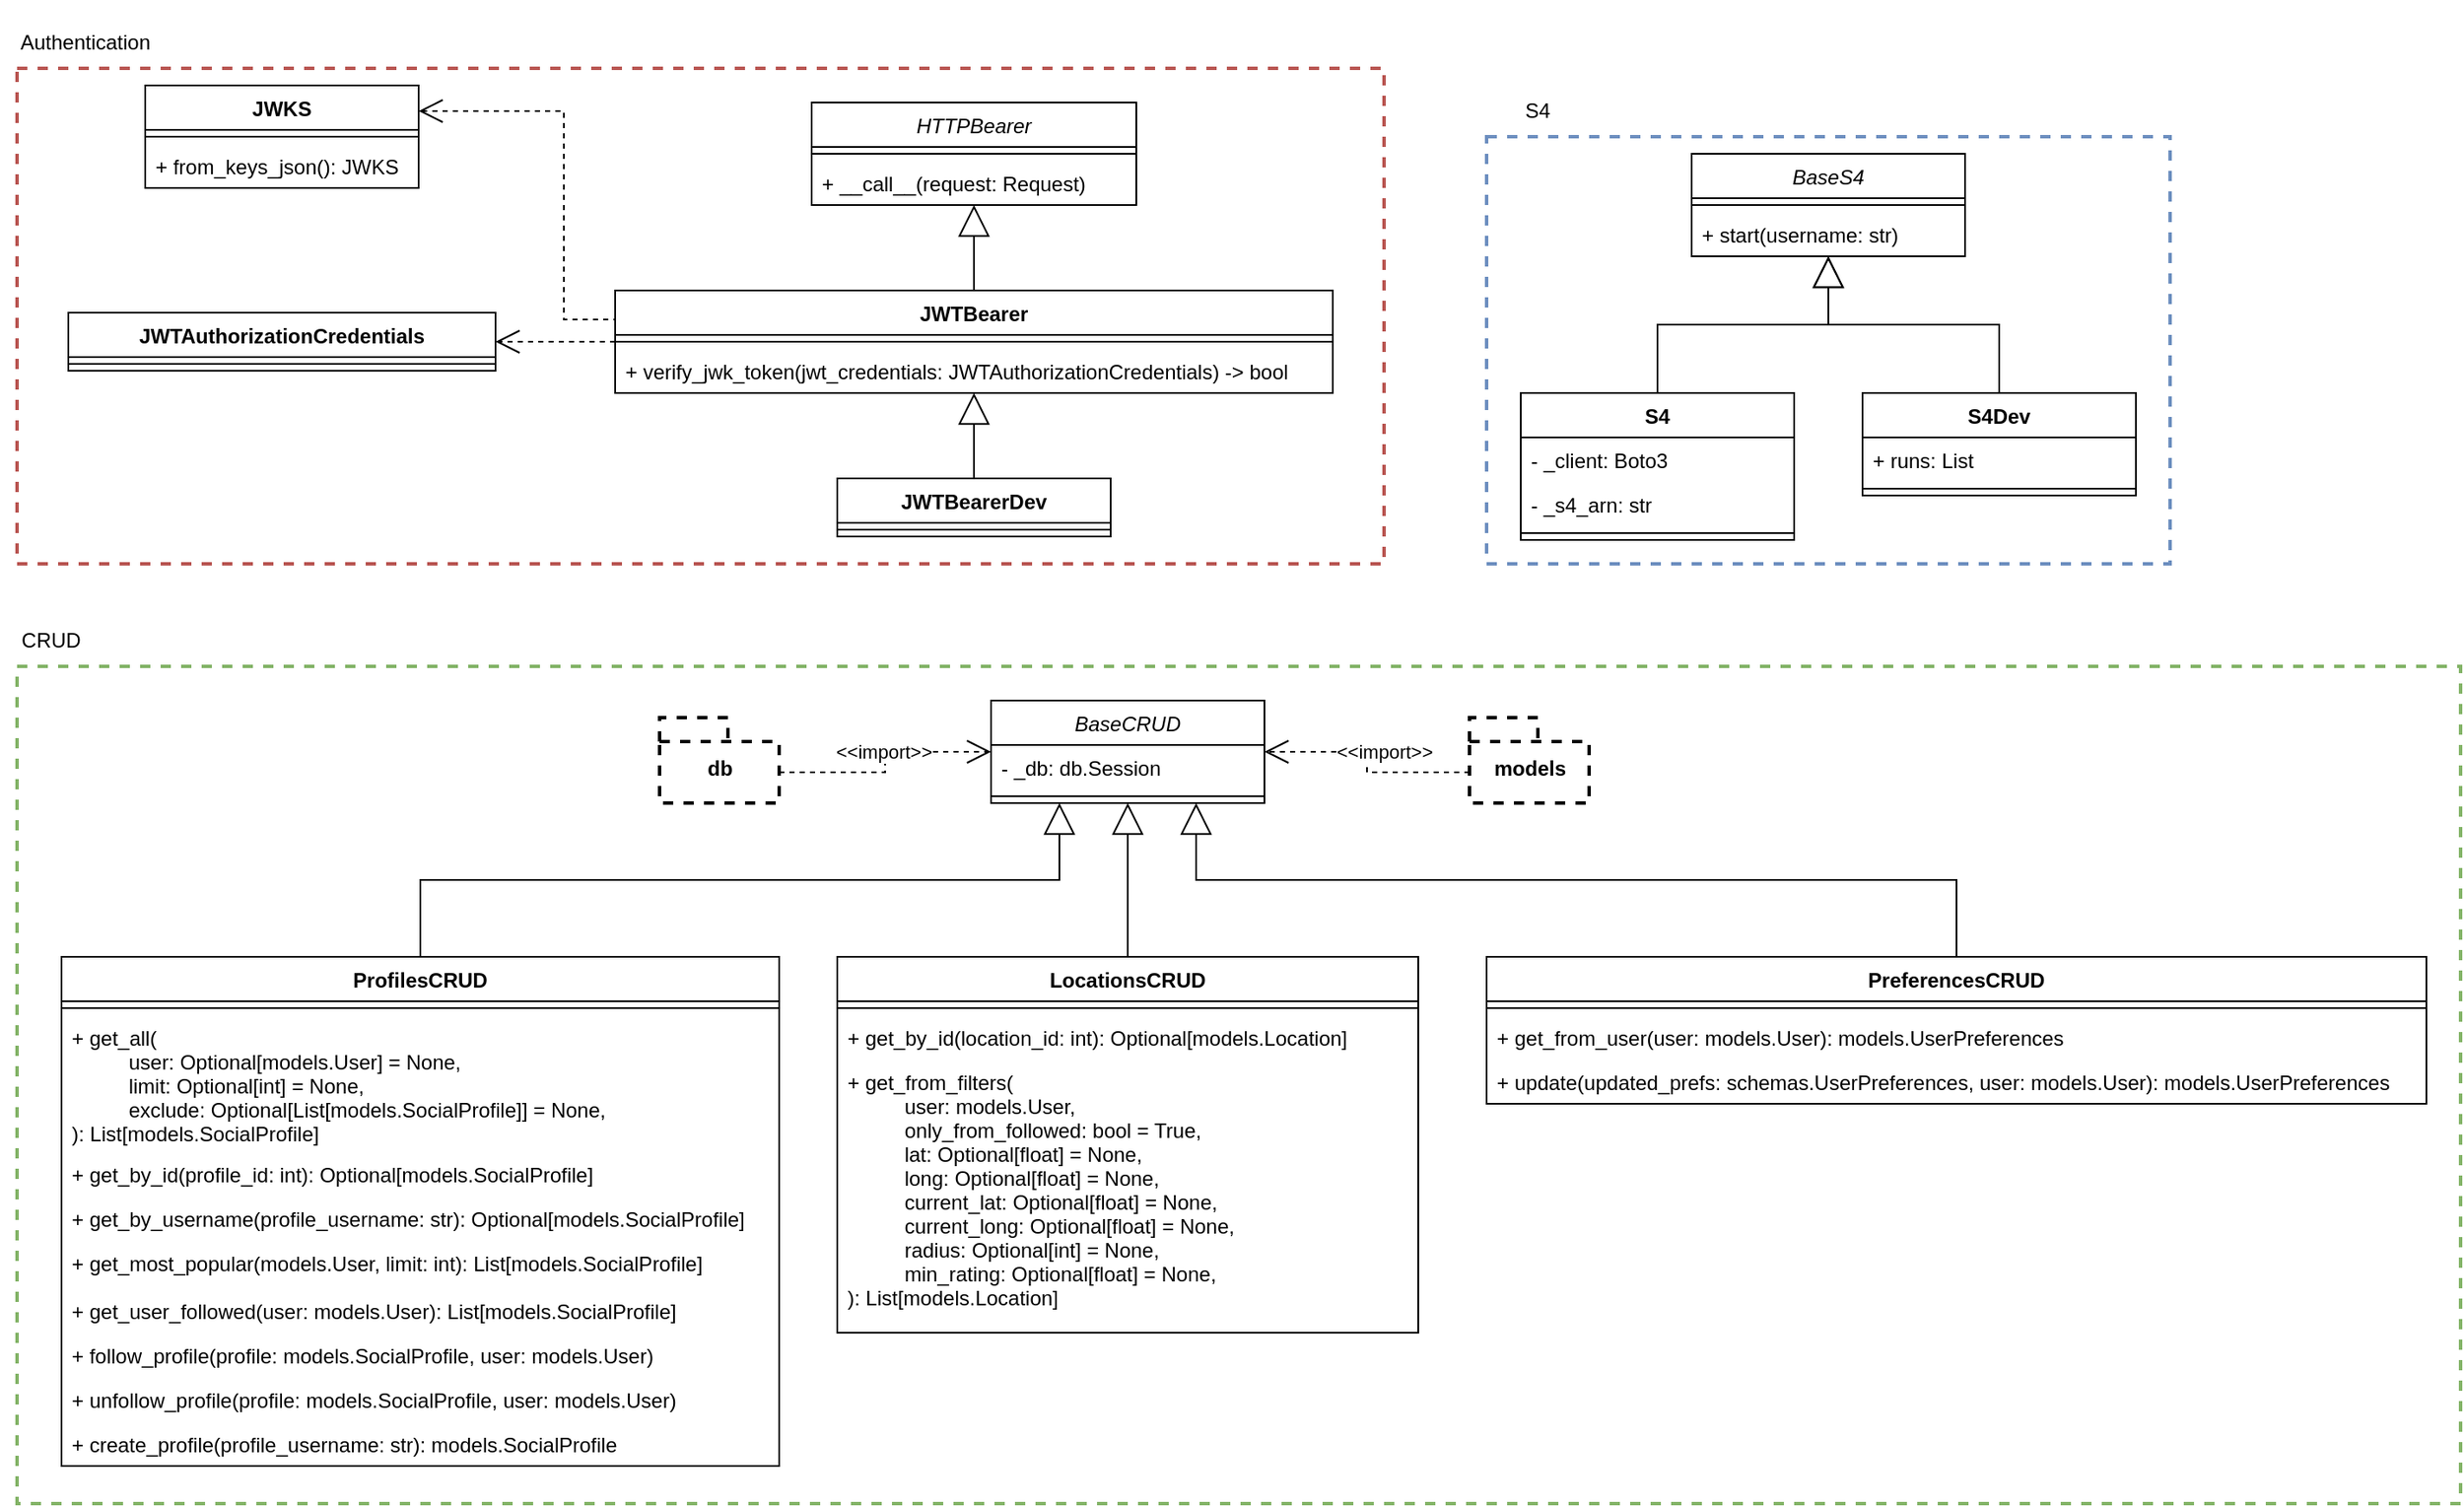 <mxfile version="20.2.3" type="device"><diagram id="C5RBs43oDa-KdzZeNtuy" name="Page-1"><mxGraphModel dx="4232" dy="1091" grid="1" gridSize="10" guides="1" tooltips="1" connect="1" arrows="1" fold="1" page="1" pageScale="1" pageWidth="827" pageHeight="1169" math="0" shadow="0"><root><mxCell id="WIyWlLk6GJQsqaUBKTNV-0"/><mxCell id="WIyWlLk6GJQsqaUBKTNV-1" parent="WIyWlLk6GJQsqaUBKTNV-0"/><mxCell id="VONhyGqSkoEhZHYP9WTj-74" value="" style="group" parent="WIyWlLk6GJQsqaUBKTNV-1" vertex="1" connectable="0"><mxGeometry x="-1010" y="150" width="800" height="330" as="geometry"/></mxCell><mxCell id="VONhyGqSkoEhZHYP9WTj-71" value="" style="group" parent="VONhyGqSkoEhZHYP9WTj-74" vertex="1" connectable="0"><mxGeometry y="40" width="800" height="290" as="geometry"/></mxCell><mxCell id="VONhyGqSkoEhZHYP9WTj-68" value="" style="rounded=0;whiteSpace=wrap;html=1;fillColor=none;strokeColor=#b85450;dashed=1;sketch=0;glass=0;shadow=0;strokeWidth=2;" parent="VONhyGqSkoEhZHYP9WTj-71" vertex="1"><mxGeometry width="800" height="290" as="geometry"/></mxCell><mxCell id="VONhyGqSkoEhZHYP9WTj-0" value="JWTAuthorizationCredentials" style="swimlane;fontStyle=1;align=center;verticalAlign=top;childLayout=stackLayout;horizontal=1;startSize=26;horizontalStack=0;resizeParent=1;resizeParentMax=0;resizeLast=0;collapsible=1;marginBottom=0;" parent="VONhyGqSkoEhZHYP9WTj-71" vertex="1"><mxGeometry x="30" y="143" width="250" height="34" as="geometry"/></mxCell><mxCell id="VONhyGqSkoEhZHYP9WTj-2" value="" style="line;strokeWidth=1;fillColor=none;align=left;verticalAlign=middle;spacingTop=-1;spacingLeft=3;spacingRight=3;rotatable=0;labelPosition=right;points=[];portConstraint=eastwest;" parent="VONhyGqSkoEhZHYP9WTj-0" vertex="1"><mxGeometry y="26" width="250" height="8" as="geometry"/></mxCell><mxCell id="VONhyGqSkoEhZHYP9WTj-4" value="JWKS" style="swimlane;fontStyle=1;align=center;verticalAlign=top;childLayout=stackLayout;horizontal=1;startSize=26;horizontalStack=0;resizeParent=1;resizeParentMax=0;resizeLast=0;collapsible=1;marginBottom=0;" parent="VONhyGqSkoEhZHYP9WTj-71" vertex="1"><mxGeometry x="75" y="10" width="160" height="60" as="geometry"/></mxCell><mxCell id="VONhyGqSkoEhZHYP9WTj-6" value="" style="line;strokeWidth=1;fillColor=none;align=left;verticalAlign=middle;spacingTop=-1;spacingLeft=3;spacingRight=3;rotatable=0;labelPosition=right;points=[];portConstraint=eastwest;" parent="VONhyGqSkoEhZHYP9WTj-4" vertex="1"><mxGeometry y="26" width="160" height="8" as="geometry"/></mxCell><mxCell id="VONhyGqSkoEhZHYP9WTj-7" value="+ from_keys_json(): JWKS" style="text;strokeColor=none;fillColor=none;align=left;verticalAlign=top;spacingLeft=4;spacingRight=4;overflow=hidden;rotatable=0;points=[[0,0.5],[1,0.5]];portConstraint=eastwest;" parent="VONhyGqSkoEhZHYP9WTj-4" vertex="1"><mxGeometry y="34" width="160" height="26" as="geometry"/></mxCell><mxCell id="VONhyGqSkoEhZHYP9WTj-9" value="JWTBearer" style="swimlane;fontStyle=1;align=center;verticalAlign=top;childLayout=stackLayout;horizontal=1;startSize=26;horizontalStack=0;resizeParent=1;resizeParentMax=0;resizeLast=0;collapsible=1;marginBottom=0;" parent="VONhyGqSkoEhZHYP9WTj-71" vertex="1"><mxGeometry x="350" y="130" width="420" height="60" as="geometry"/></mxCell><mxCell id="VONhyGqSkoEhZHYP9WTj-11" value="" style="line;strokeWidth=1;fillColor=none;align=left;verticalAlign=middle;spacingTop=-1;spacingLeft=3;spacingRight=3;rotatable=0;labelPosition=right;points=[];portConstraint=eastwest;" parent="VONhyGqSkoEhZHYP9WTj-9" vertex="1"><mxGeometry y="26" width="420" height="8" as="geometry"/></mxCell><mxCell id="VONhyGqSkoEhZHYP9WTj-31" value="+ verify_jwk_token(jwt_credentials: JWTAuthorizationCredentials) -&gt; bool" style="text;strokeColor=none;fillColor=none;align=left;verticalAlign=top;spacingLeft=4;spacingRight=4;overflow=hidden;rotatable=0;points=[[0,0.5],[1,0.5]];portConstraint=eastwest;" parent="VONhyGqSkoEhZHYP9WTj-9" vertex="1"><mxGeometry y="34" width="420" height="26" as="geometry"/></mxCell><mxCell id="VONhyGqSkoEhZHYP9WTj-21" value="HTTPBearer" style="swimlane;fontStyle=2;align=center;verticalAlign=top;childLayout=stackLayout;horizontal=1;startSize=26;horizontalStack=0;resizeParent=1;resizeParentMax=0;resizeLast=0;collapsible=1;marginBottom=0;" parent="VONhyGqSkoEhZHYP9WTj-71" vertex="1"><mxGeometry x="465" y="20" width="190" height="60" as="geometry"/></mxCell><mxCell id="VONhyGqSkoEhZHYP9WTj-23" value="" style="line;strokeWidth=1;fillColor=none;align=left;verticalAlign=middle;spacingTop=-1;spacingLeft=3;spacingRight=3;rotatable=0;labelPosition=right;points=[];portConstraint=eastwest;" parent="VONhyGqSkoEhZHYP9WTj-21" vertex="1"><mxGeometry y="26" width="190" height="8" as="geometry"/></mxCell><mxCell id="VONhyGqSkoEhZHYP9WTj-24" value="+ __call__(request: Request)" style="text;strokeColor=none;fillColor=none;align=left;verticalAlign=top;spacingLeft=4;spacingRight=4;overflow=hidden;rotatable=0;points=[[0,0.5],[1,0.5]];portConstraint=eastwest;" parent="VONhyGqSkoEhZHYP9WTj-21" vertex="1"><mxGeometry y="34" width="190" height="26" as="geometry"/></mxCell><mxCell id="VONhyGqSkoEhZHYP9WTj-25" value="" style="endArrow=open;endSize=12;dashed=1;html=1;rounded=0;exitX=0;exitY=0.5;exitDx=0;exitDy=0;entryX=1;entryY=0.5;entryDx=0;entryDy=0;edgeStyle=orthogonalEdgeStyle;elbow=vertical;" parent="VONhyGqSkoEhZHYP9WTj-71" source="VONhyGqSkoEhZHYP9WTj-9" target="VONhyGqSkoEhZHYP9WTj-0" edge="1"><mxGeometry x="-0.001" y="-4" width="160" relative="1" as="geometry"><mxPoint x="390" y="290" as="sourcePoint"/><mxPoint x="510" y="350" as="targetPoint"/><mxPoint as="offset"/></mxGeometry></mxCell><mxCell id="VONhyGqSkoEhZHYP9WTj-28" value="" style="endArrow=open;endSize=12;dashed=1;html=1;rounded=0;exitX=0;exitY=0.25;exitDx=0;exitDy=0;entryX=1;entryY=0.25;entryDx=0;entryDy=0;edgeStyle=orthogonalEdgeStyle;elbow=vertical;" parent="VONhyGqSkoEhZHYP9WTj-71" source="VONhyGqSkoEhZHYP9WTj-9" target="VONhyGqSkoEhZHYP9WTj-4" edge="1"><mxGeometry x="-0.001" y="-4" width="160" relative="1" as="geometry"><mxPoint x="360" y="59.58" as="sourcePoint"/><mxPoint x="300" y="59.58" as="targetPoint"/><mxPoint as="offset"/><Array as="points"><mxPoint x="350" y="147"/><mxPoint x="320" y="147"/><mxPoint x="320" y="25"/></Array></mxGeometry></mxCell><mxCell id="VONhyGqSkoEhZHYP9WTj-29" value="JWTBearerDev" style="swimlane;fontStyle=1;align=center;verticalAlign=top;childLayout=stackLayout;horizontal=1;startSize=26;horizontalStack=0;resizeParent=1;resizeParentMax=0;resizeLast=0;collapsible=1;marginBottom=0;" parent="VONhyGqSkoEhZHYP9WTj-71" vertex="1"><mxGeometry x="480" y="240" width="160" height="34" as="geometry"/></mxCell><mxCell id="VONhyGqSkoEhZHYP9WTj-30" value="" style="line;strokeWidth=1;fillColor=none;align=left;verticalAlign=middle;spacingTop=-1;spacingLeft=3;spacingRight=3;rotatable=0;labelPosition=right;points=[];portConstraint=eastwest;" parent="VONhyGqSkoEhZHYP9WTj-29" vertex="1"><mxGeometry y="26" width="160" height="8" as="geometry"/></mxCell><mxCell id="VONhyGqSkoEhZHYP9WTj-32" value="" style="endArrow=block;endSize=16;endFill=0;html=1;rounded=0;elbow=vertical;exitX=0.5;exitY=0;exitDx=0;exitDy=0;edgeStyle=orthogonalEdgeStyle;entryX=0.5;entryY=1;entryDx=0;entryDy=0;" parent="VONhyGqSkoEhZHYP9WTj-71" source="VONhyGqSkoEhZHYP9WTj-29" target="VONhyGqSkoEhZHYP9WTj-9" edge="1"><mxGeometry width="160" relative="1" as="geometry"><mxPoint x="420" y="330" as="sourcePoint"/><mxPoint x="580" y="330" as="targetPoint"/></mxGeometry></mxCell><mxCell id="VONhyGqSkoEhZHYP9WTj-33" value="" style="endArrow=block;endSize=16;endFill=0;html=1;rounded=0;elbow=vertical;exitX=0.5;exitY=0;exitDx=0;exitDy=0;edgeStyle=orthogonalEdgeStyle;entryX=0.5;entryY=1;entryDx=0;entryDy=0;" parent="VONhyGqSkoEhZHYP9WTj-71" source="VONhyGqSkoEhZHYP9WTj-9" target="VONhyGqSkoEhZHYP9WTj-21" edge="1"><mxGeometry width="160" relative="1" as="geometry"><mxPoint x="550" y="110" as="sourcePoint"/><mxPoint x="550" y="60" as="targetPoint"/></mxGeometry></mxCell><mxCell id="VONhyGqSkoEhZHYP9WTj-73" value="Authentication" style="text;html=1;strokeColor=none;fillColor=none;align=center;verticalAlign=middle;whiteSpace=wrap;rounded=0;shadow=0;glass=0;dashed=1;sketch=0;" parent="VONhyGqSkoEhZHYP9WTj-74" vertex="1"><mxGeometry x="10" y="10" width="60" height="30" as="geometry"/></mxCell><mxCell id="VONhyGqSkoEhZHYP9WTj-72" value="CRUD" style="text;html=1;strokeColor=none;fillColor=none;align=center;verticalAlign=middle;whiteSpace=wrap;rounded=0;shadow=0;glass=0;dashed=1;sketch=0;" parent="WIyWlLk6GJQsqaUBKTNV-1" vertex="1"><mxGeometry x="-1020" y="510" width="60" height="30" as="geometry"/></mxCell><mxCell id="VONhyGqSkoEhZHYP9WTj-34" value="BaseCRUD" style="swimlane;fontStyle=2;align=center;verticalAlign=top;childLayout=stackLayout;horizontal=1;startSize=26;horizontalStack=0;resizeParent=1;resizeParentMax=0;resizeLast=0;collapsible=1;marginBottom=0;" parent="WIyWlLk6GJQsqaUBKTNV-1" vertex="1"><mxGeometry x="-440" y="560" width="160" height="60" as="geometry"/></mxCell><mxCell id="VONhyGqSkoEhZHYP9WTj-52" value="- _db: db.Session" style="text;strokeColor=none;fillColor=none;align=left;verticalAlign=top;spacingLeft=4;spacingRight=4;overflow=hidden;rotatable=0;points=[[0,0.5],[1,0.5]];portConstraint=eastwest;" parent="VONhyGqSkoEhZHYP9WTj-34" vertex="1"><mxGeometry y="26" width="160" height="26" as="geometry"/></mxCell><mxCell id="VONhyGqSkoEhZHYP9WTj-36" value="" style="line;strokeWidth=1;fillColor=none;align=left;verticalAlign=middle;spacingTop=-1;spacingLeft=3;spacingRight=3;rotatable=0;labelPosition=right;points=[];portConstraint=eastwest;" parent="VONhyGqSkoEhZHYP9WTj-34" vertex="1"><mxGeometry y="52" width="160" height="8" as="geometry"/></mxCell><mxCell id="VONhyGqSkoEhZHYP9WTj-40" value="LocationsCRUD" style="swimlane;fontStyle=1;align=center;verticalAlign=top;childLayout=stackLayout;horizontal=1;startSize=26;horizontalStack=0;resizeParent=1;resizeParentMax=0;resizeLast=0;collapsible=1;marginBottom=0;" parent="WIyWlLk6GJQsqaUBKTNV-1" vertex="1"><mxGeometry x="-530" y="710" width="340" height="220" as="geometry"/></mxCell><mxCell id="VONhyGqSkoEhZHYP9WTj-42" value="" style="line;strokeWidth=1;fillColor=none;align=left;verticalAlign=middle;spacingTop=-1;spacingLeft=3;spacingRight=3;rotatable=0;labelPosition=right;points=[];portConstraint=eastwest;" parent="VONhyGqSkoEhZHYP9WTj-40" vertex="1"><mxGeometry y="26" width="340" height="8" as="geometry"/></mxCell><mxCell id="VONhyGqSkoEhZHYP9WTj-43" value="+ get_by_id(location_id: int): Optional[models.Location]" style="text;strokeColor=none;fillColor=none;align=left;verticalAlign=top;spacingLeft=4;spacingRight=4;overflow=hidden;rotatable=0;points=[[0,0.5],[1,0.5]];portConstraint=eastwest;" parent="VONhyGqSkoEhZHYP9WTj-40" vertex="1"><mxGeometry y="34" width="340" height="26" as="geometry"/></mxCell><mxCell id="VONhyGqSkoEhZHYP9WTj-54" value="+ get_from_filters(&#10;          user: models.User,&#10;          only_from_followed: bool = True,&#10;          lat: Optional[float] = None,&#10;          long: Optional[float] = None,&#10;          current_lat: Optional[float] = None,&#10;          current_long: Optional[float] = None,&#10;          radius: Optional[int] = None,&#10;          min_rating: Optional[float] = None,&#10;): List[models.Location]" style="text;strokeColor=none;fillColor=none;align=left;verticalAlign=top;spacingLeft=4;spacingRight=4;overflow=hidden;rotatable=0;points=[[0,0.5],[1,0.5]];portConstraint=eastwest;" parent="VONhyGqSkoEhZHYP9WTj-40" vertex="1"><mxGeometry y="60" width="340" height="160" as="geometry"/></mxCell><mxCell id="VONhyGqSkoEhZHYP9WTj-46" value="ProfilesCRUD" style="swimlane;fontStyle=1;align=center;verticalAlign=top;childLayout=stackLayout;horizontal=1;startSize=26;horizontalStack=0;resizeParent=1;resizeParentMax=0;resizeLast=0;collapsible=1;marginBottom=0;" parent="WIyWlLk6GJQsqaUBKTNV-1" vertex="1"><mxGeometry x="-984" y="710" width="420" height="298" as="geometry"/></mxCell><mxCell id="VONhyGqSkoEhZHYP9WTj-47" value="" style="line;strokeWidth=1;fillColor=none;align=left;verticalAlign=middle;spacingTop=-1;spacingLeft=3;spacingRight=3;rotatable=0;labelPosition=right;points=[];portConstraint=eastwest;" parent="VONhyGqSkoEhZHYP9WTj-46" vertex="1"><mxGeometry y="26" width="420" height="8" as="geometry"/></mxCell><mxCell id="VONhyGqSkoEhZHYP9WTj-56" value="+ get_all(&#10;          user: Optional[models.User] = None,&#10;          limit: Optional[int] = None,&#10;          exclude: Optional[List[models.SocialProfile]] = None,&#10;): List[models.SocialProfile]" style="text;strokeColor=none;fillColor=none;align=left;verticalAlign=top;spacingLeft=4;spacingRight=4;overflow=hidden;rotatable=0;points=[[0,0.5],[1,0.5]];portConstraint=eastwest;" parent="VONhyGqSkoEhZHYP9WTj-46" vertex="1"><mxGeometry y="34" width="420" height="80" as="geometry"/></mxCell><mxCell id="VONhyGqSkoEhZHYP9WTj-57" value="+ get_by_id(profile_id: int): Optional[models.SocialProfile]" style="text;strokeColor=none;fillColor=none;align=left;verticalAlign=top;spacingLeft=4;spacingRight=4;overflow=hidden;rotatable=0;points=[[0,0.5],[1,0.5]];portConstraint=eastwest;" parent="VONhyGqSkoEhZHYP9WTj-46" vertex="1"><mxGeometry y="114" width="420" height="26" as="geometry"/></mxCell><mxCell id="VONhyGqSkoEhZHYP9WTj-58" value="+ get_by_username(profile_username: str): Optional[models.SocialProfile]" style="text;strokeColor=none;fillColor=none;align=left;verticalAlign=top;spacingLeft=4;spacingRight=4;overflow=hidden;rotatable=0;points=[[0,0.5],[1,0.5]];portConstraint=eastwest;html=1;" parent="VONhyGqSkoEhZHYP9WTj-46" vertex="1"><mxGeometry y="140" width="420" height="26" as="geometry"/></mxCell><mxCell id="VONhyGqSkoEhZHYP9WTj-59" value="&lt;div&gt;+ get_most_popular(&lt;span style=&quot;background-color: initial;&quot;&gt;models.User, limit: int&lt;/span&gt;&lt;span style=&quot;background-color: initial;&quot;&gt;): List[models.SocialProfile]&lt;/span&gt;&lt;/div&gt;" style="text;strokeColor=none;fillColor=none;align=left;verticalAlign=top;spacingLeft=4;spacingRight=4;overflow=hidden;rotatable=0;points=[[0,0.5],[1,0.5]];portConstraint=eastwest;html=1;" parent="VONhyGqSkoEhZHYP9WTj-46" vertex="1"><mxGeometry y="166" width="420" height="28" as="geometry"/></mxCell><mxCell id="VONhyGqSkoEhZHYP9WTj-60" value="+ get_user_followed(user: models.User): List[models.SocialProfile]" style="text;strokeColor=none;fillColor=none;align=left;verticalAlign=top;spacingLeft=4;spacingRight=4;overflow=hidden;rotatable=0;points=[[0,0.5],[1,0.5]];portConstraint=eastwest;html=1;" parent="VONhyGqSkoEhZHYP9WTj-46" vertex="1"><mxGeometry y="194" width="420" height="26" as="geometry"/></mxCell><mxCell id="VONhyGqSkoEhZHYP9WTj-61" value="+ follow_profile(profile: models.SocialProfile, user: models.User)" style="text;strokeColor=none;fillColor=none;align=left;verticalAlign=top;spacingLeft=4;spacingRight=4;overflow=hidden;rotatable=0;points=[[0,0.5],[1,0.5]];portConstraint=eastwest;html=1;" parent="VONhyGqSkoEhZHYP9WTj-46" vertex="1"><mxGeometry y="220" width="420" height="26" as="geometry"/></mxCell><mxCell id="VONhyGqSkoEhZHYP9WTj-63" value="+ unfollow_profile(profile: models.SocialProfile, user: models.User)" style="text;strokeColor=none;fillColor=none;align=left;verticalAlign=top;spacingLeft=4;spacingRight=4;overflow=hidden;rotatable=0;points=[[0,0.5],[1,0.5]];portConstraint=eastwest;html=1;" parent="VONhyGqSkoEhZHYP9WTj-46" vertex="1"><mxGeometry y="246" width="420" height="26" as="geometry"/></mxCell><mxCell id="VONhyGqSkoEhZHYP9WTj-62" value="+ create_profile(profile_username: str): models.SocialProfile" style="text;strokeColor=none;fillColor=none;align=left;verticalAlign=top;spacingLeft=4;spacingRight=4;overflow=hidden;rotatable=0;points=[[0,0.5],[1,0.5]];portConstraint=eastwest;html=1;" parent="VONhyGqSkoEhZHYP9WTj-46" vertex="1"><mxGeometry y="272" width="420" height="26" as="geometry"/></mxCell><mxCell id="VONhyGqSkoEhZHYP9WTj-49" value="PreferencesCRUD" style="swimlane;fontStyle=1;align=center;verticalAlign=top;childLayout=stackLayout;horizontal=1;startSize=26;horizontalStack=0;resizeParent=1;resizeParentMax=0;resizeLast=0;collapsible=1;marginBottom=0;" parent="WIyWlLk6GJQsqaUBKTNV-1" vertex="1"><mxGeometry x="-150" y="710" width="550" height="86" as="geometry"/></mxCell><mxCell id="VONhyGqSkoEhZHYP9WTj-50" value="" style="line;strokeWidth=1;fillColor=none;align=left;verticalAlign=middle;spacingTop=-1;spacingLeft=3;spacingRight=3;rotatable=0;labelPosition=right;points=[];portConstraint=eastwest;" parent="VONhyGqSkoEhZHYP9WTj-49" vertex="1"><mxGeometry y="26" width="550" height="8" as="geometry"/></mxCell><mxCell id="VONhyGqSkoEhZHYP9WTj-48" value="+ get_from_user(user: models.User): models.UserPreferences" style="text;strokeColor=none;fillColor=none;align=left;verticalAlign=top;spacingLeft=4;spacingRight=4;overflow=hidden;rotatable=0;points=[[0,0.5],[1,0.5]];portConstraint=eastwest;" parent="VONhyGqSkoEhZHYP9WTj-49" vertex="1"><mxGeometry y="34" width="550" height="26" as="geometry"/></mxCell><mxCell id="VONhyGqSkoEhZHYP9WTj-55" value="+ update(updated_prefs: schemas.UserPreferences, user: models.User): models.UserPreferences" style="text;strokeColor=none;fillColor=none;align=left;verticalAlign=top;spacingLeft=4;spacingRight=4;overflow=hidden;rotatable=0;points=[[0,0.5],[1,0.5]];portConstraint=eastwest;" parent="VONhyGqSkoEhZHYP9WTj-49" vertex="1"><mxGeometry y="60" width="550" height="26" as="geometry"/></mxCell><mxCell id="VONhyGqSkoEhZHYP9WTj-64" value="" style="endArrow=block;endSize=16;endFill=0;html=1;rounded=0;elbow=vertical;entryX=0.25;entryY=1;entryDx=0;entryDy=0;exitX=0.5;exitY=0;exitDx=0;exitDy=0;edgeStyle=orthogonalEdgeStyle;" parent="WIyWlLk6GJQsqaUBKTNV-1" source="VONhyGqSkoEhZHYP9WTj-46" target="VONhyGqSkoEhZHYP9WTj-34" edge="1"><mxGeometry width="160" relative="1" as="geometry"><mxPoint x="-800" y="690" as="sourcePoint"/><mxPoint x="-640" y="690" as="targetPoint"/></mxGeometry></mxCell><mxCell id="VONhyGqSkoEhZHYP9WTj-65" value="" style="endArrow=block;endSize=16;endFill=0;html=1;rounded=0;elbow=vertical;entryX=0.5;entryY=1;entryDx=0;entryDy=0;exitX=0.5;exitY=0;exitDx=0;exitDy=0;edgeStyle=orthogonalEdgeStyle;" parent="WIyWlLk6GJQsqaUBKTNV-1" source="VONhyGqSkoEhZHYP9WTj-40" target="VONhyGqSkoEhZHYP9WTj-34" edge="1"><mxGeometry width="160" relative="1" as="geometry"><mxPoint x="-300.0" y="760" as="sourcePoint"/><mxPoint x="10.0" y="640" as="targetPoint"/></mxGeometry></mxCell><mxCell id="VONhyGqSkoEhZHYP9WTj-66" value="" style="endArrow=block;endSize=16;endFill=0;html=1;rounded=0;elbow=vertical;entryX=0.75;entryY=1;entryDx=0;entryDy=0;exitX=0.5;exitY=0;exitDx=0;exitDy=0;edgeStyle=orthogonalEdgeStyle;" parent="WIyWlLk6GJQsqaUBKTNV-1" source="VONhyGqSkoEhZHYP9WTj-49" target="VONhyGqSkoEhZHYP9WTj-34" edge="1"><mxGeometry width="160" relative="1" as="geometry"><mxPoint x="-650.0" y="760" as="sourcePoint"/><mxPoint x="-340.0" y="640" as="targetPoint"/></mxGeometry></mxCell><mxCell id="VONhyGqSkoEhZHYP9WTj-69" value="" style="rounded=0;whiteSpace=wrap;html=1;fillColor=none;strokeColor=#82b366;dashed=1;sketch=0;glass=0;shadow=0;strokeWidth=2;" parent="WIyWlLk6GJQsqaUBKTNV-1" vertex="1"><mxGeometry x="-1010" y="540" width="1430" height="490" as="geometry"/></mxCell><mxCell id="VONhyGqSkoEhZHYP9WTj-76" value="models" style="shape=folder;fontStyle=1;spacingTop=10;tabWidth=40;tabHeight=14;tabPosition=left;html=1;rounded=0;shadow=0;glass=0;dashed=1;sketch=0;strokeWidth=2;fillColor=none;gradientColor=none;" parent="WIyWlLk6GJQsqaUBKTNV-1" vertex="1"><mxGeometry x="-160" y="570" width="70" height="50" as="geometry"/></mxCell><mxCell id="VONhyGqSkoEhZHYP9WTj-77" value="" style="endArrow=open;endSize=12;dashed=1;html=1;rounded=0;edgeStyle=orthogonalEdgeStyle;exitX=0;exitY=0;exitDx=0;exitDy=32;exitPerimeter=0;entryX=1;entryY=0.5;entryDx=0;entryDy=0;" parent="WIyWlLk6GJQsqaUBKTNV-1" source="VONhyGqSkoEhZHYP9WTj-76" target="VONhyGqSkoEhZHYP9WTj-34" edge="1"><mxGeometry width="160" relative="1" as="geometry"><mxPoint x="-150" y="650" as="sourcePoint"/><mxPoint x="-260" y="590" as="targetPoint"/></mxGeometry></mxCell><mxCell id="VONhyGqSkoEhZHYP9WTj-78" value="&amp;lt;&amp;lt;import&amp;gt;&amp;gt;" style="edgeLabel;html=1;align=center;verticalAlign=middle;resizable=0;points=[];" parent="VONhyGqSkoEhZHYP9WTj-77" vertex="1" connectable="0"><mxGeometry x="0.212" relative="1" as="geometry"><mxPoint x="18" as="offset"/></mxGeometry></mxCell><mxCell id="VONhyGqSkoEhZHYP9WTj-79" value="db" style="shape=folder;fontStyle=1;spacingTop=10;tabWidth=40;tabHeight=14;tabPosition=left;html=1;rounded=0;shadow=0;glass=0;dashed=1;sketch=0;strokeWidth=2;fillColor=none;gradientColor=none;" parent="WIyWlLk6GJQsqaUBKTNV-1" vertex="1"><mxGeometry x="-634" y="570" width="70" height="50" as="geometry"/></mxCell><mxCell id="VONhyGqSkoEhZHYP9WTj-80" value="" style="endArrow=open;endSize=12;dashed=1;html=1;rounded=0;edgeStyle=orthogonalEdgeStyle;exitX=0;exitY=0;exitDx=70;exitDy=32;exitPerimeter=0;entryX=0;entryY=0.5;entryDx=0;entryDy=0;" parent="WIyWlLk6GJQsqaUBKTNV-1" source="VONhyGqSkoEhZHYP9WTj-79" target="VONhyGqSkoEhZHYP9WTj-34" edge="1"><mxGeometry width="160" relative="1" as="geometry"><mxPoint x="-770" y="640" as="sourcePoint"/><mxPoint x="-490" y="600" as="targetPoint"/></mxGeometry></mxCell><mxCell id="VONhyGqSkoEhZHYP9WTj-81" value="&amp;lt;&amp;lt;import&amp;gt;&amp;gt;" style="edgeLabel;html=1;align=center;verticalAlign=middle;resizable=0;points=[];" parent="VONhyGqSkoEhZHYP9WTj-80" vertex="1" connectable="0"><mxGeometry x="0.212" relative="1" as="geometry"><mxPoint x="-10" as="offset"/></mxGeometry></mxCell><mxCell id="onYCvDCiC2mJN9cTZlSj-41" value="" style="group" vertex="1" connectable="0" parent="WIyWlLk6GJQsqaUBKTNV-1"><mxGeometry x="-150" y="200" width="400" height="280" as="geometry"/></mxCell><mxCell id="onYCvDCiC2mJN9cTZlSj-5" value="S4" style="swimlane;fontStyle=1;align=center;verticalAlign=top;childLayout=stackLayout;horizontal=1;startSize=26;horizontalStack=0;resizeParent=1;resizeParentMax=0;resizeLast=0;collapsible=1;marginBottom=0;" vertex="1" parent="onYCvDCiC2mJN9cTZlSj-41"><mxGeometry x="20" y="180" width="160" height="86" as="geometry"/></mxCell><mxCell id="onYCvDCiC2mJN9cTZlSj-6" value="- _client: Boto3" style="text;strokeColor=none;fillColor=none;align=left;verticalAlign=top;spacingLeft=4;spacingRight=4;overflow=hidden;rotatable=0;points=[[0,0.5],[1,0.5]];portConstraint=eastwest;" vertex="1" parent="onYCvDCiC2mJN9cTZlSj-5"><mxGeometry y="26" width="160" height="26" as="geometry"/></mxCell><mxCell id="onYCvDCiC2mJN9cTZlSj-17" value="- _s4_arn: str" style="text;strokeColor=none;fillColor=none;align=left;verticalAlign=top;spacingLeft=4;spacingRight=4;overflow=hidden;rotatable=0;points=[[0,0.5],[1,0.5]];portConstraint=eastwest;" vertex="1" parent="onYCvDCiC2mJN9cTZlSj-5"><mxGeometry y="52" width="160" height="26" as="geometry"/></mxCell><mxCell id="onYCvDCiC2mJN9cTZlSj-7" value="" style="line;strokeWidth=1;fillColor=none;align=left;verticalAlign=middle;spacingTop=-1;spacingLeft=3;spacingRight=3;rotatable=0;labelPosition=right;points=[];portConstraint=eastwest;" vertex="1" parent="onYCvDCiC2mJN9cTZlSj-5"><mxGeometry y="78" width="160" height="8" as="geometry"/></mxCell><mxCell id="onYCvDCiC2mJN9cTZlSj-9" value="S4Dev" style="swimlane;fontStyle=1;align=center;verticalAlign=top;childLayout=stackLayout;horizontal=1;startSize=26;horizontalStack=0;resizeParent=1;resizeParentMax=0;resizeLast=0;collapsible=1;marginBottom=0;" vertex="1" parent="onYCvDCiC2mJN9cTZlSj-41"><mxGeometry x="220" y="180" width="160" height="60" as="geometry"/></mxCell><mxCell id="onYCvDCiC2mJN9cTZlSj-10" value="+ runs: List" style="text;strokeColor=none;fillColor=none;align=left;verticalAlign=top;spacingLeft=4;spacingRight=4;overflow=hidden;rotatable=0;points=[[0,0.5],[1,0.5]];portConstraint=eastwest;" vertex="1" parent="onYCvDCiC2mJN9cTZlSj-9"><mxGeometry y="26" width="160" height="26" as="geometry"/></mxCell><mxCell id="onYCvDCiC2mJN9cTZlSj-11" value="" style="line;strokeWidth=1;fillColor=none;align=left;verticalAlign=middle;spacingTop=-1;spacingLeft=3;spacingRight=3;rotatable=0;labelPosition=right;points=[];portConstraint=eastwest;" vertex="1" parent="onYCvDCiC2mJN9cTZlSj-9"><mxGeometry y="52" width="160" height="8" as="geometry"/></mxCell><mxCell id="onYCvDCiC2mJN9cTZlSj-13" value="BaseS4" style="swimlane;fontStyle=2;align=center;verticalAlign=top;childLayout=stackLayout;horizontal=1;startSize=26;horizontalStack=0;resizeParent=1;resizeParentMax=0;resizeLast=0;collapsible=1;marginBottom=0;" vertex="1" parent="onYCvDCiC2mJN9cTZlSj-41"><mxGeometry x="120" y="40" width="160" height="60" as="geometry"/></mxCell><mxCell id="onYCvDCiC2mJN9cTZlSj-15" value="" style="line;strokeWidth=1;fillColor=none;align=left;verticalAlign=middle;spacingTop=-1;spacingLeft=3;spacingRight=3;rotatable=0;labelPosition=right;points=[];portConstraint=eastwest;" vertex="1" parent="onYCvDCiC2mJN9cTZlSj-13"><mxGeometry y="26" width="160" height="8" as="geometry"/></mxCell><mxCell id="onYCvDCiC2mJN9cTZlSj-16" value="+ start(username: str)" style="text;strokeColor=none;fillColor=none;align=left;verticalAlign=top;spacingLeft=4;spacingRight=4;overflow=hidden;rotatable=0;points=[[0,0.5],[1,0.5]];portConstraint=eastwest;" vertex="1" parent="onYCvDCiC2mJN9cTZlSj-13"><mxGeometry y="34" width="160" height="26" as="geometry"/></mxCell><mxCell id="onYCvDCiC2mJN9cTZlSj-18" value="" style="endArrow=block;endSize=16;endFill=0;html=1;rounded=0;entryX=0.5;entryY=1;entryDx=0;entryDy=0;exitX=0.5;exitY=0;exitDx=0;exitDy=0;edgeStyle=orthogonalEdgeStyle;" edge="1" parent="onYCvDCiC2mJN9cTZlSj-41" source="onYCvDCiC2mJN9cTZlSj-5" target="onYCvDCiC2mJN9cTZlSj-13"><mxGeometry y="-20" width="160" relative="1" as="geometry"><mxPoint x="-150" y="80" as="sourcePoint"/><mxPoint x="200" y="130" as="targetPoint"/><mxPoint as="offset"/></mxGeometry></mxCell><mxCell id="onYCvDCiC2mJN9cTZlSj-19" value="" style="endArrow=block;endSize=16;endFill=0;html=1;rounded=0;entryX=0.5;entryY=1;entryDx=0;entryDy=0;exitX=0.5;exitY=0;exitDx=0;exitDy=0;edgeStyle=orthogonalEdgeStyle;" edge="1" parent="onYCvDCiC2mJN9cTZlSj-41" source="onYCvDCiC2mJN9cTZlSj-9" target="onYCvDCiC2mJN9cTZlSj-13"><mxGeometry y="-20" width="160" relative="1" as="geometry"><mxPoint x="110" y="190" as="sourcePoint"/><mxPoint x="210" y="84.0" as="targetPoint"/><mxPoint as="offset"/></mxGeometry></mxCell><mxCell id="onYCvDCiC2mJN9cTZlSj-39" value="" style="rounded=0;whiteSpace=wrap;html=1;fillColor=none;strokeColor=#6c8ebf;strokeWidth=2;dashed=1;" vertex="1" parent="onYCvDCiC2mJN9cTZlSj-41"><mxGeometry y="30" width="400" height="250" as="geometry"/></mxCell><mxCell id="onYCvDCiC2mJN9cTZlSj-40" value="S4" style="text;html=1;strokeColor=none;fillColor=none;align=center;verticalAlign=middle;whiteSpace=wrap;rounded=0;dashed=1;" vertex="1" parent="onYCvDCiC2mJN9cTZlSj-41"><mxGeometry width="60" height="30" as="geometry"/></mxCell></root></mxGraphModel></diagram></mxfile>